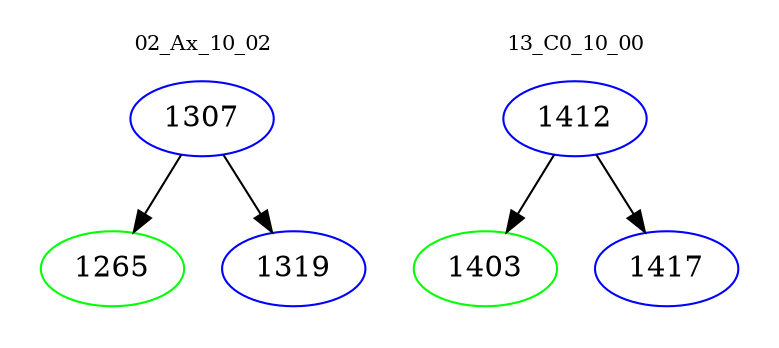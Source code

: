 digraph{
subgraph cluster_0 {
color = white
label = "02_Ax_10_02";
fontsize=10;
T0_1307 [label="1307", color="blue"]
T0_1307 -> T0_1265 [color="black"]
T0_1265 [label="1265", color="green"]
T0_1307 -> T0_1319 [color="black"]
T0_1319 [label="1319", color="blue"]
}
subgraph cluster_1 {
color = white
label = "13_C0_10_00";
fontsize=10;
T1_1412 [label="1412", color="blue"]
T1_1412 -> T1_1403 [color="black"]
T1_1403 [label="1403", color="green"]
T1_1412 -> T1_1417 [color="black"]
T1_1417 [label="1417", color="blue"]
}
}
